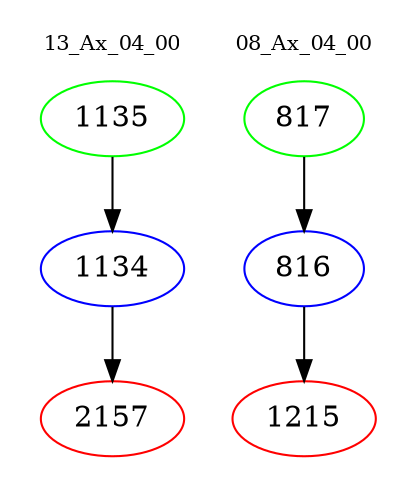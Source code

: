 digraph{
subgraph cluster_0 {
color = white
label = "13_Ax_04_00";
fontsize=10;
T0_1135 [label="1135", color="green"]
T0_1135 -> T0_1134 [color="black"]
T0_1134 [label="1134", color="blue"]
T0_1134 -> T0_2157 [color="black"]
T0_2157 [label="2157", color="red"]
}
subgraph cluster_1 {
color = white
label = "08_Ax_04_00";
fontsize=10;
T1_817 [label="817", color="green"]
T1_817 -> T1_816 [color="black"]
T1_816 [label="816", color="blue"]
T1_816 -> T1_1215 [color="black"]
T1_1215 [label="1215", color="red"]
}
}
